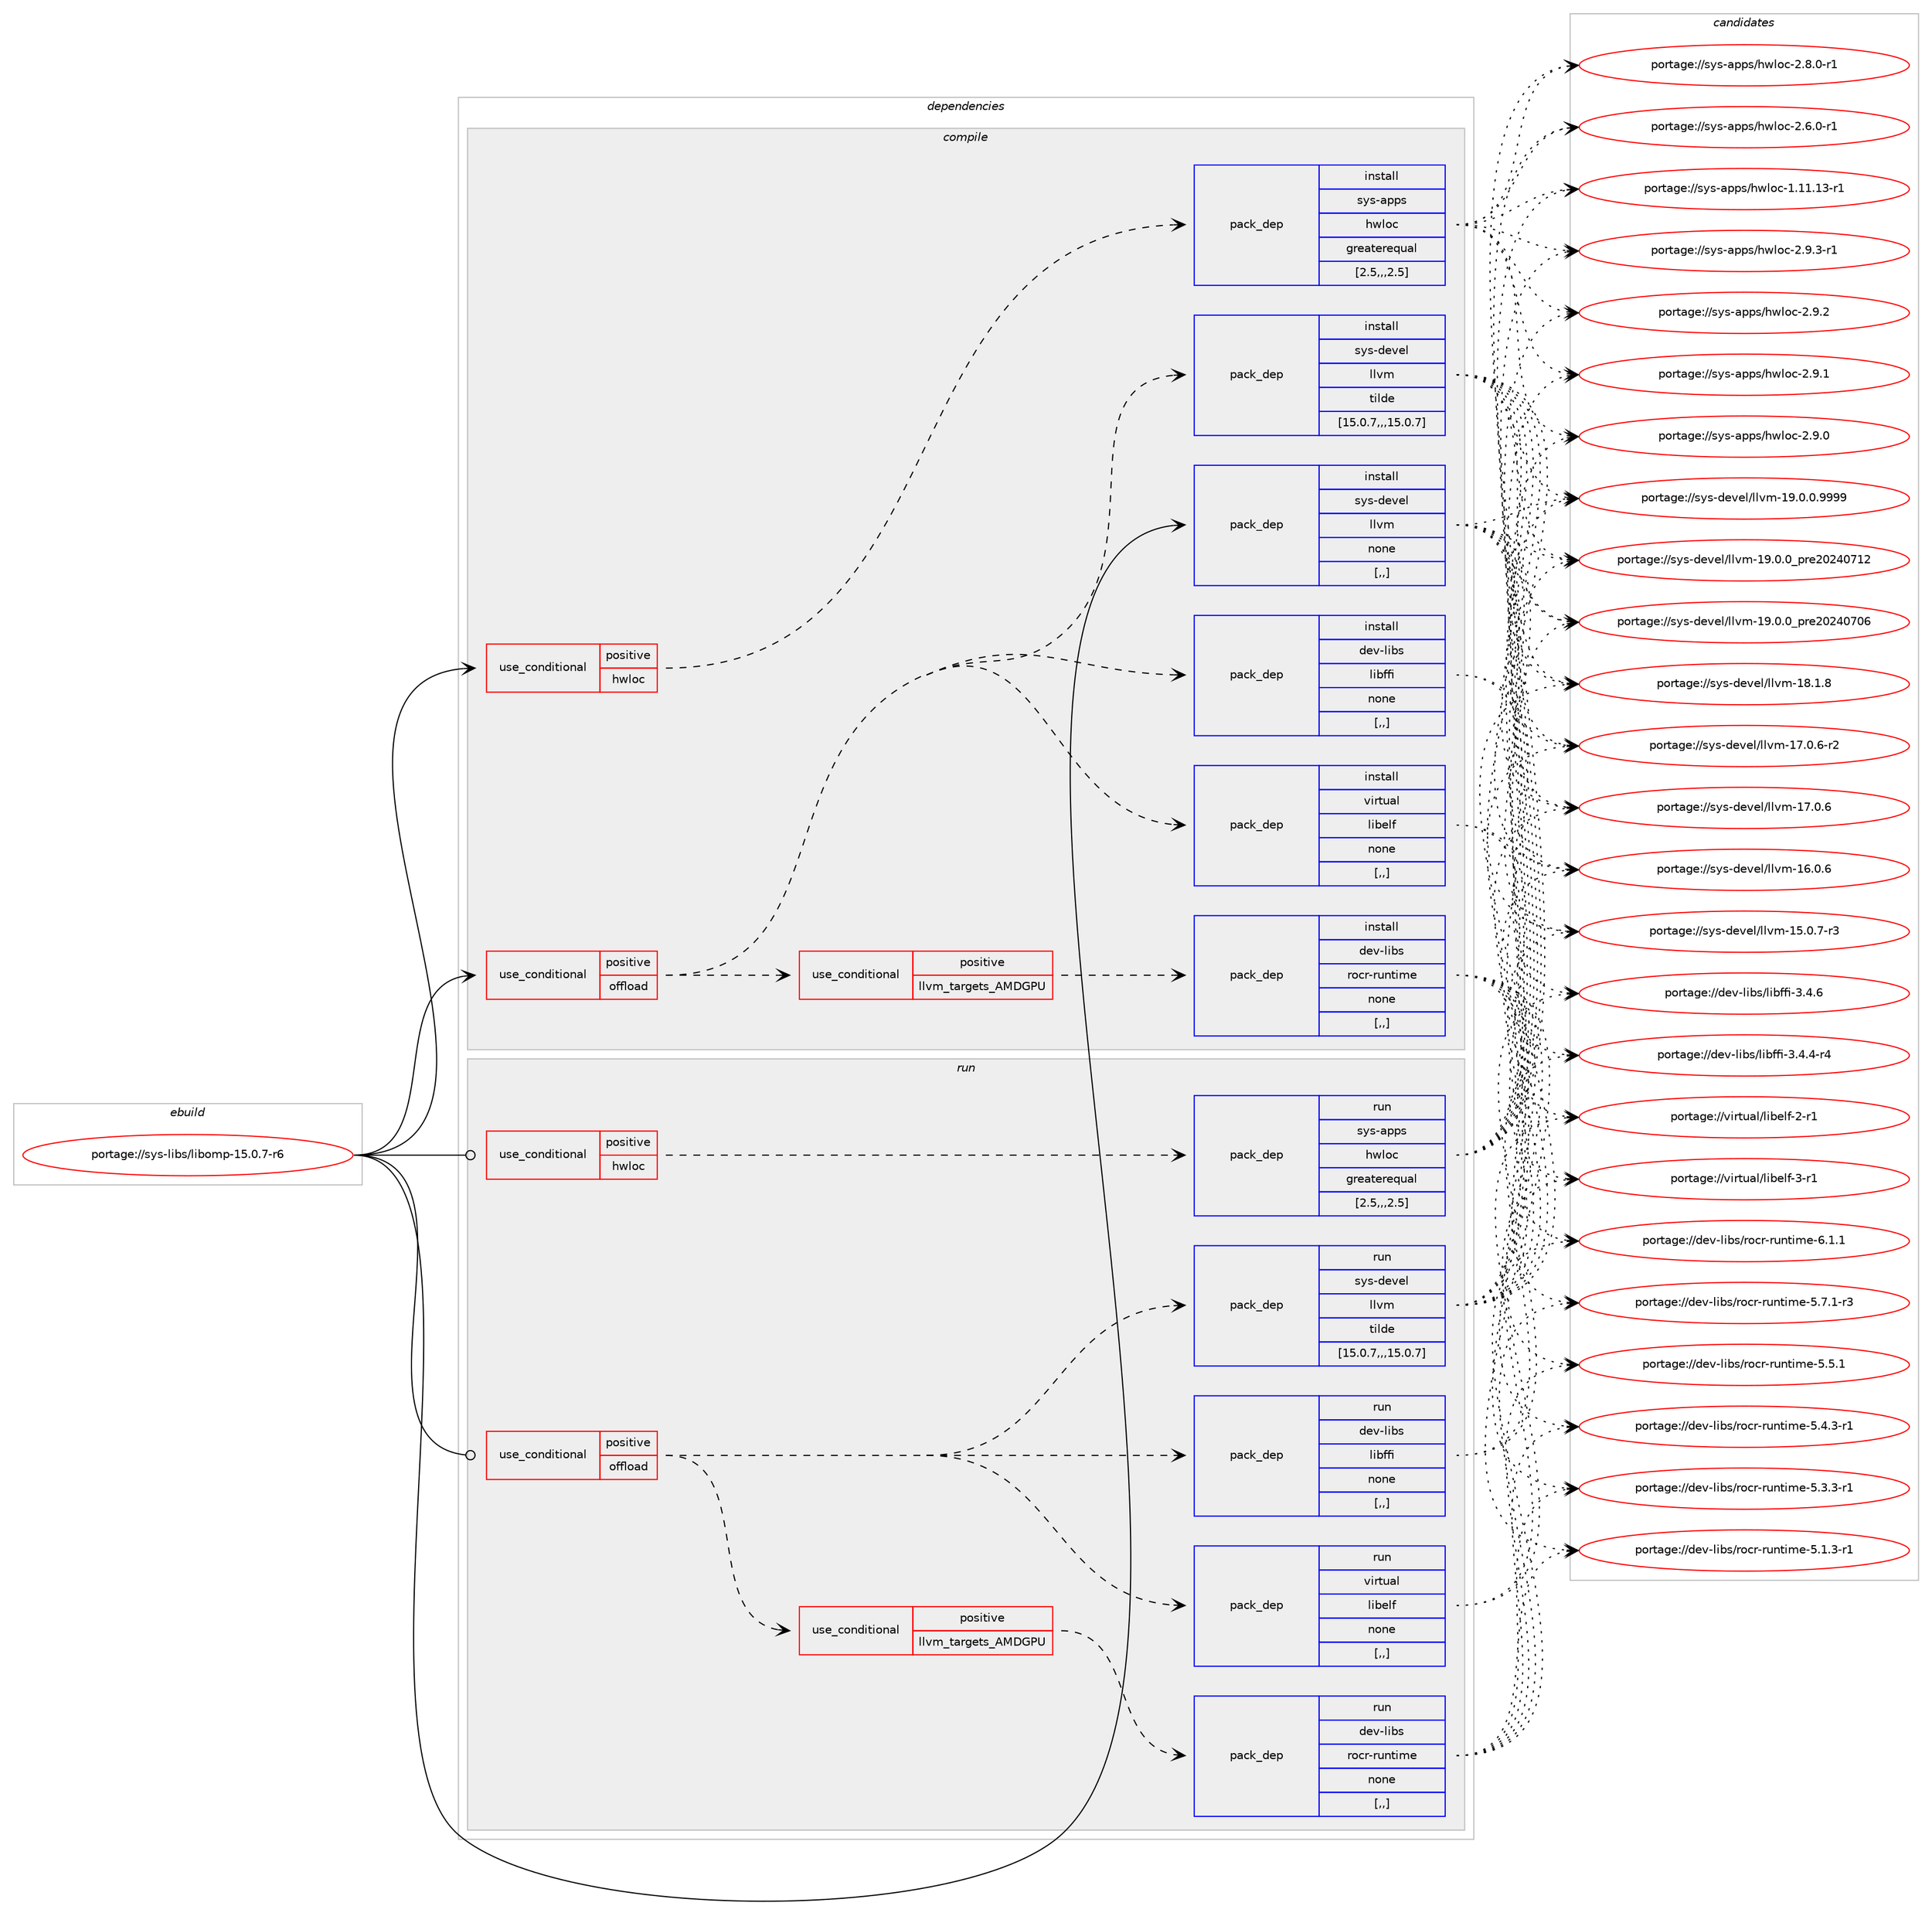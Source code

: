 digraph prolog {

# *************
# Graph options
# *************

newrank=true;
concentrate=true;
compound=true;
graph [rankdir=LR,fontname=Helvetica,fontsize=10,ranksep=1.5];#, ranksep=2.5, nodesep=0.2];
edge  [arrowhead=vee];
node  [fontname=Helvetica,fontsize=10];

# **********
# The ebuild
# **********

subgraph cluster_leftcol {
color=gray;
label=<<i>ebuild</i>>;
id [label="portage://sys-libs/libomp-15.0.7-r6", color=red, width=4, href="../sys-libs/libomp-15.0.7-r6.svg"];
}

# ****************
# The dependencies
# ****************

subgraph cluster_midcol {
color=gray;
label=<<i>dependencies</i>>;
subgraph cluster_compile {
fillcolor="#eeeeee";
style=filled;
label=<<i>compile</i>>;
subgraph cond117029 {
dependency438914 [label=<<TABLE BORDER="0" CELLBORDER="1" CELLSPACING="0" CELLPADDING="4"><TR><TD ROWSPAN="3" CELLPADDING="10">use_conditional</TD></TR><TR><TD>positive</TD></TR><TR><TD>hwloc</TD></TR></TABLE>>, shape=none, color=red];
subgraph pack318880 {
dependency438915 [label=<<TABLE BORDER="0" CELLBORDER="1" CELLSPACING="0" CELLPADDING="4" WIDTH="220"><TR><TD ROWSPAN="6" CELLPADDING="30">pack_dep</TD></TR><TR><TD WIDTH="110">install</TD></TR><TR><TD>sys-apps</TD></TR><TR><TD>hwloc</TD></TR><TR><TD>greaterequal</TD></TR><TR><TD>[2.5,,,2.5]</TD></TR></TABLE>>, shape=none, color=blue];
}
dependency438914:e -> dependency438915:w [weight=20,style="dashed",arrowhead="vee"];
}
id:e -> dependency438914:w [weight=20,style="solid",arrowhead="vee"];
subgraph cond117030 {
dependency438916 [label=<<TABLE BORDER="0" CELLBORDER="1" CELLSPACING="0" CELLPADDING="4"><TR><TD ROWSPAN="3" CELLPADDING="10">use_conditional</TD></TR><TR><TD>positive</TD></TR><TR><TD>offload</TD></TR></TABLE>>, shape=none, color=red];
subgraph pack318881 {
dependency438917 [label=<<TABLE BORDER="0" CELLBORDER="1" CELLSPACING="0" CELLPADDING="4" WIDTH="220"><TR><TD ROWSPAN="6" CELLPADDING="30">pack_dep</TD></TR><TR><TD WIDTH="110">install</TD></TR><TR><TD>virtual</TD></TR><TR><TD>libelf</TD></TR><TR><TD>none</TD></TR><TR><TD>[,,]</TD></TR></TABLE>>, shape=none, color=blue];
}
dependency438916:e -> dependency438917:w [weight=20,style="dashed",arrowhead="vee"];
subgraph pack318882 {
dependency438918 [label=<<TABLE BORDER="0" CELLBORDER="1" CELLSPACING="0" CELLPADDING="4" WIDTH="220"><TR><TD ROWSPAN="6" CELLPADDING="30">pack_dep</TD></TR><TR><TD WIDTH="110">install</TD></TR><TR><TD>dev-libs</TD></TR><TR><TD>libffi</TD></TR><TR><TD>none</TD></TR><TR><TD>[,,]</TD></TR></TABLE>>, shape=none, color=blue];
}
dependency438916:e -> dependency438918:w [weight=20,style="dashed",arrowhead="vee"];
subgraph pack318883 {
dependency438919 [label=<<TABLE BORDER="0" CELLBORDER="1" CELLSPACING="0" CELLPADDING="4" WIDTH="220"><TR><TD ROWSPAN="6" CELLPADDING="30">pack_dep</TD></TR><TR><TD WIDTH="110">install</TD></TR><TR><TD>sys-devel</TD></TR><TR><TD>llvm</TD></TR><TR><TD>tilde</TD></TR><TR><TD>[15.0.7,,,15.0.7]</TD></TR></TABLE>>, shape=none, color=blue];
}
dependency438916:e -> dependency438919:w [weight=20,style="dashed",arrowhead="vee"];
subgraph cond117031 {
dependency438920 [label=<<TABLE BORDER="0" CELLBORDER="1" CELLSPACING="0" CELLPADDING="4"><TR><TD ROWSPAN="3" CELLPADDING="10">use_conditional</TD></TR><TR><TD>positive</TD></TR><TR><TD>llvm_targets_AMDGPU</TD></TR></TABLE>>, shape=none, color=red];
subgraph pack318884 {
dependency438921 [label=<<TABLE BORDER="0" CELLBORDER="1" CELLSPACING="0" CELLPADDING="4" WIDTH="220"><TR><TD ROWSPAN="6" CELLPADDING="30">pack_dep</TD></TR><TR><TD WIDTH="110">install</TD></TR><TR><TD>dev-libs</TD></TR><TR><TD>rocr-runtime</TD></TR><TR><TD>none</TD></TR><TR><TD>[,,]</TD></TR></TABLE>>, shape=none, color=blue];
}
dependency438920:e -> dependency438921:w [weight=20,style="dashed",arrowhead="vee"];
}
dependency438916:e -> dependency438920:w [weight=20,style="dashed",arrowhead="vee"];
}
id:e -> dependency438916:w [weight=20,style="solid",arrowhead="vee"];
subgraph pack318885 {
dependency438922 [label=<<TABLE BORDER="0" CELLBORDER="1" CELLSPACING="0" CELLPADDING="4" WIDTH="220"><TR><TD ROWSPAN="6" CELLPADDING="30">pack_dep</TD></TR><TR><TD WIDTH="110">install</TD></TR><TR><TD>sys-devel</TD></TR><TR><TD>llvm</TD></TR><TR><TD>none</TD></TR><TR><TD>[,,]</TD></TR></TABLE>>, shape=none, color=blue];
}
id:e -> dependency438922:w [weight=20,style="solid",arrowhead="vee"];
}
subgraph cluster_compileandrun {
fillcolor="#eeeeee";
style=filled;
label=<<i>compile and run</i>>;
}
subgraph cluster_run {
fillcolor="#eeeeee";
style=filled;
label=<<i>run</i>>;
subgraph cond117032 {
dependency438923 [label=<<TABLE BORDER="0" CELLBORDER="1" CELLSPACING="0" CELLPADDING="4"><TR><TD ROWSPAN="3" CELLPADDING="10">use_conditional</TD></TR><TR><TD>positive</TD></TR><TR><TD>hwloc</TD></TR></TABLE>>, shape=none, color=red];
subgraph pack318886 {
dependency438924 [label=<<TABLE BORDER="0" CELLBORDER="1" CELLSPACING="0" CELLPADDING="4" WIDTH="220"><TR><TD ROWSPAN="6" CELLPADDING="30">pack_dep</TD></TR><TR><TD WIDTH="110">run</TD></TR><TR><TD>sys-apps</TD></TR><TR><TD>hwloc</TD></TR><TR><TD>greaterequal</TD></TR><TR><TD>[2.5,,,2.5]</TD></TR></TABLE>>, shape=none, color=blue];
}
dependency438923:e -> dependency438924:w [weight=20,style="dashed",arrowhead="vee"];
}
id:e -> dependency438923:w [weight=20,style="solid",arrowhead="odot"];
subgraph cond117033 {
dependency438925 [label=<<TABLE BORDER="0" CELLBORDER="1" CELLSPACING="0" CELLPADDING="4"><TR><TD ROWSPAN="3" CELLPADDING="10">use_conditional</TD></TR><TR><TD>positive</TD></TR><TR><TD>offload</TD></TR></TABLE>>, shape=none, color=red];
subgraph pack318887 {
dependency438926 [label=<<TABLE BORDER="0" CELLBORDER="1" CELLSPACING="0" CELLPADDING="4" WIDTH="220"><TR><TD ROWSPAN="6" CELLPADDING="30">pack_dep</TD></TR><TR><TD WIDTH="110">run</TD></TR><TR><TD>virtual</TD></TR><TR><TD>libelf</TD></TR><TR><TD>none</TD></TR><TR><TD>[,,]</TD></TR></TABLE>>, shape=none, color=blue];
}
dependency438925:e -> dependency438926:w [weight=20,style="dashed",arrowhead="vee"];
subgraph pack318888 {
dependency438927 [label=<<TABLE BORDER="0" CELLBORDER="1" CELLSPACING="0" CELLPADDING="4" WIDTH="220"><TR><TD ROWSPAN="6" CELLPADDING="30">pack_dep</TD></TR><TR><TD WIDTH="110">run</TD></TR><TR><TD>dev-libs</TD></TR><TR><TD>libffi</TD></TR><TR><TD>none</TD></TR><TR><TD>[,,]</TD></TR></TABLE>>, shape=none, color=blue];
}
dependency438925:e -> dependency438927:w [weight=20,style="dashed",arrowhead="vee"];
subgraph pack318889 {
dependency438928 [label=<<TABLE BORDER="0" CELLBORDER="1" CELLSPACING="0" CELLPADDING="4" WIDTH="220"><TR><TD ROWSPAN="6" CELLPADDING="30">pack_dep</TD></TR><TR><TD WIDTH="110">run</TD></TR><TR><TD>sys-devel</TD></TR><TR><TD>llvm</TD></TR><TR><TD>tilde</TD></TR><TR><TD>[15.0.7,,,15.0.7]</TD></TR></TABLE>>, shape=none, color=blue];
}
dependency438925:e -> dependency438928:w [weight=20,style="dashed",arrowhead="vee"];
subgraph cond117034 {
dependency438929 [label=<<TABLE BORDER="0" CELLBORDER="1" CELLSPACING="0" CELLPADDING="4"><TR><TD ROWSPAN="3" CELLPADDING="10">use_conditional</TD></TR><TR><TD>positive</TD></TR><TR><TD>llvm_targets_AMDGPU</TD></TR></TABLE>>, shape=none, color=red];
subgraph pack318890 {
dependency438930 [label=<<TABLE BORDER="0" CELLBORDER="1" CELLSPACING="0" CELLPADDING="4" WIDTH="220"><TR><TD ROWSPAN="6" CELLPADDING="30">pack_dep</TD></TR><TR><TD WIDTH="110">run</TD></TR><TR><TD>dev-libs</TD></TR><TR><TD>rocr-runtime</TD></TR><TR><TD>none</TD></TR><TR><TD>[,,]</TD></TR></TABLE>>, shape=none, color=blue];
}
dependency438929:e -> dependency438930:w [weight=20,style="dashed",arrowhead="vee"];
}
dependency438925:e -> dependency438929:w [weight=20,style="dashed",arrowhead="vee"];
}
id:e -> dependency438925:w [weight=20,style="solid",arrowhead="odot"];
}
}

# **************
# The candidates
# **************

subgraph cluster_choices {
rank=same;
color=gray;
label=<<i>candidates</i>>;

subgraph choice318880 {
color=black;
nodesep=1;
choice115121115459711211211547104119108111994550465746514511449 [label="portage://sys-apps/hwloc-2.9.3-r1", color=red, width=4,href="../sys-apps/hwloc-2.9.3-r1.svg"];
choice11512111545971121121154710411910811199455046574650 [label="portage://sys-apps/hwloc-2.9.2", color=red, width=4,href="../sys-apps/hwloc-2.9.2.svg"];
choice11512111545971121121154710411910811199455046574649 [label="portage://sys-apps/hwloc-2.9.1", color=red, width=4,href="../sys-apps/hwloc-2.9.1.svg"];
choice11512111545971121121154710411910811199455046574648 [label="portage://sys-apps/hwloc-2.9.0", color=red, width=4,href="../sys-apps/hwloc-2.9.0.svg"];
choice115121115459711211211547104119108111994550465646484511449 [label="portage://sys-apps/hwloc-2.8.0-r1", color=red, width=4,href="../sys-apps/hwloc-2.8.0-r1.svg"];
choice115121115459711211211547104119108111994550465446484511449 [label="portage://sys-apps/hwloc-2.6.0-r1", color=red, width=4,href="../sys-apps/hwloc-2.6.0-r1.svg"];
choice1151211154597112112115471041191081119945494649494649514511449 [label="portage://sys-apps/hwloc-1.11.13-r1", color=red, width=4,href="../sys-apps/hwloc-1.11.13-r1.svg"];
dependency438915:e -> choice115121115459711211211547104119108111994550465746514511449:w [style=dotted,weight="100"];
dependency438915:e -> choice11512111545971121121154710411910811199455046574650:w [style=dotted,weight="100"];
dependency438915:e -> choice11512111545971121121154710411910811199455046574649:w [style=dotted,weight="100"];
dependency438915:e -> choice11512111545971121121154710411910811199455046574648:w [style=dotted,weight="100"];
dependency438915:e -> choice115121115459711211211547104119108111994550465646484511449:w [style=dotted,weight="100"];
dependency438915:e -> choice115121115459711211211547104119108111994550465446484511449:w [style=dotted,weight="100"];
dependency438915:e -> choice1151211154597112112115471041191081119945494649494649514511449:w [style=dotted,weight="100"];
}
subgraph choice318881 {
color=black;
nodesep=1;
choice11810511411611797108471081059810110810245514511449 [label="portage://virtual/libelf-3-r1", color=red, width=4,href="../virtual/libelf-3-r1.svg"];
choice11810511411611797108471081059810110810245504511449 [label="portage://virtual/libelf-2-r1", color=red, width=4,href="../virtual/libelf-2-r1.svg"];
dependency438917:e -> choice11810511411611797108471081059810110810245514511449:w [style=dotted,weight="100"];
dependency438917:e -> choice11810511411611797108471081059810110810245504511449:w [style=dotted,weight="100"];
}
subgraph choice318882 {
color=black;
nodesep=1;
choice10010111845108105981154710810598102102105455146524654 [label="portage://dev-libs/libffi-3.4.6", color=red, width=4,href="../dev-libs/libffi-3.4.6.svg"];
choice100101118451081059811547108105981021021054551465246524511452 [label="portage://dev-libs/libffi-3.4.4-r4", color=red, width=4,href="../dev-libs/libffi-3.4.4-r4.svg"];
dependency438918:e -> choice10010111845108105981154710810598102102105455146524654:w [style=dotted,weight="100"];
dependency438918:e -> choice100101118451081059811547108105981021021054551465246524511452:w [style=dotted,weight="100"];
}
subgraph choice318883 {
color=black;
nodesep=1;
choice1151211154510010111810110847108108118109454957464846484657575757 [label="portage://sys-devel/llvm-19.0.0.9999", color=red, width=4,href="../sys-devel/llvm-19.0.0.9999.svg"];
choice115121115451001011181011084710810811810945495746484648951121141015048505248554950 [label="portage://sys-devel/llvm-19.0.0_pre20240712", color=red, width=4,href="../sys-devel/llvm-19.0.0_pre20240712.svg"];
choice115121115451001011181011084710810811810945495746484648951121141015048505248554854 [label="portage://sys-devel/llvm-19.0.0_pre20240706", color=red, width=4,href="../sys-devel/llvm-19.0.0_pre20240706.svg"];
choice115121115451001011181011084710810811810945495646494656 [label="portage://sys-devel/llvm-18.1.8", color=red, width=4,href="../sys-devel/llvm-18.1.8.svg"];
choice1151211154510010111810110847108108118109454955464846544511450 [label="portage://sys-devel/llvm-17.0.6-r2", color=red, width=4,href="../sys-devel/llvm-17.0.6-r2.svg"];
choice115121115451001011181011084710810811810945495546484654 [label="portage://sys-devel/llvm-17.0.6", color=red, width=4,href="../sys-devel/llvm-17.0.6.svg"];
choice115121115451001011181011084710810811810945495446484654 [label="portage://sys-devel/llvm-16.0.6", color=red, width=4,href="../sys-devel/llvm-16.0.6.svg"];
choice1151211154510010111810110847108108118109454953464846554511451 [label="portage://sys-devel/llvm-15.0.7-r3", color=red, width=4,href="../sys-devel/llvm-15.0.7-r3.svg"];
dependency438919:e -> choice1151211154510010111810110847108108118109454957464846484657575757:w [style=dotted,weight="100"];
dependency438919:e -> choice115121115451001011181011084710810811810945495746484648951121141015048505248554950:w [style=dotted,weight="100"];
dependency438919:e -> choice115121115451001011181011084710810811810945495746484648951121141015048505248554854:w [style=dotted,weight="100"];
dependency438919:e -> choice115121115451001011181011084710810811810945495646494656:w [style=dotted,weight="100"];
dependency438919:e -> choice1151211154510010111810110847108108118109454955464846544511450:w [style=dotted,weight="100"];
dependency438919:e -> choice115121115451001011181011084710810811810945495546484654:w [style=dotted,weight="100"];
dependency438919:e -> choice115121115451001011181011084710810811810945495446484654:w [style=dotted,weight="100"];
dependency438919:e -> choice1151211154510010111810110847108108118109454953464846554511451:w [style=dotted,weight="100"];
}
subgraph choice318884 {
color=black;
nodesep=1;
choice1001011184510810598115471141119911445114117110116105109101455446494649 [label="portage://dev-libs/rocr-runtime-6.1.1", color=red, width=4,href="../dev-libs/rocr-runtime-6.1.1.svg"];
choice10010111845108105981154711411199114451141171101161051091014553465546494511451 [label="portage://dev-libs/rocr-runtime-5.7.1-r3", color=red, width=4,href="../dev-libs/rocr-runtime-5.7.1-r3.svg"];
choice1001011184510810598115471141119911445114117110116105109101455346534649 [label="portage://dev-libs/rocr-runtime-5.5.1", color=red, width=4,href="../dev-libs/rocr-runtime-5.5.1.svg"];
choice10010111845108105981154711411199114451141171101161051091014553465246514511449 [label="portage://dev-libs/rocr-runtime-5.4.3-r1", color=red, width=4,href="../dev-libs/rocr-runtime-5.4.3-r1.svg"];
choice10010111845108105981154711411199114451141171101161051091014553465146514511449 [label="portage://dev-libs/rocr-runtime-5.3.3-r1", color=red, width=4,href="../dev-libs/rocr-runtime-5.3.3-r1.svg"];
choice10010111845108105981154711411199114451141171101161051091014553464946514511449 [label="portage://dev-libs/rocr-runtime-5.1.3-r1", color=red, width=4,href="../dev-libs/rocr-runtime-5.1.3-r1.svg"];
dependency438921:e -> choice1001011184510810598115471141119911445114117110116105109101455446494649:w [style=dotted,weight="100"];
dependency438921:e -> choice10010111845108105981154711411199114451141171101161051091014553465546494511451:w [style=dotted,weight="100"];
dependency438921:e -> choice1001011184510810598115471141119911445114117110116105109101455346534649:w [style=dotted,weight="100"];
dependency438921:e -> choice10010111845108105981154711411199114451141171101161051091014553465246514511449:w [style=dotted,weight="100"];
dependency438921:e -> choice10010111845108105981154711411199114451141171101161051091014553465146514511449:w [style=dotted,weight="100"];
dependency438921:e -> choice10010111845108105981154711411199114451141171101161051091014553464946514511449:w [style=dotted,weight="100"];
}
subgraph choice318885 {
color=black;
nodesep=1;
choice1151211154510010111810110847108108118109454957464846484657575757 [label="portage://sys-devel/llvm-19.0.0.9999", color=red, width=4,href="../sys-devel/llvm-19.0.0.9999.svg"];
choice115121115451001011181011084710810811810945495746484648951121141015048505248554950 [label="portage://sys-devel/llvm-19.0.0_pre20240712", color=red, width=4,href="../sys-devel/llvm-19.0.0_pre20240712.svg"];
choice115121115451001011181011084710810811810945495746484648951121141015048505248554854 [label="portage://sys-devel/llvm-19.0.0_pre20240706", color=red, width=4,href="../sys-devel/llvm-19.0.0_pre20240706.svg"];
choice115121115451001011181011084710810811810945495646494656 [label="portage://sys-devel/llvm-18.1.8", color=red, width=4,href="../sys-devel/llvm-18.1.8.svg"];
choice1151211154510010111810110847108108118109454955464846544511450 [label="portage://sys-devel/llvm-17.0.6-r2", color=red, width=4,href="../sys-devel/llvm-17.0.6-r2.svg"];
choice115121115451001011181011084710810811810945495546484654 [label="portage://sys-devel/llvm-17.0.6", color=red, width=4,href="../sys-devel/llvm-17.0.6.svg"];
choice115121115451001011181011084710810811810945495446484654 [label="portage://sys-devel/llvm-16.0.6", color=red, width=4,href="../sys-devel/llvm-16.0.6.svg"];
choice1151211154510010111810110847108108118109454953464846554511451 [label="portage://sys-devel/llvm-15.0.7-r3", color=red, width=4,href="../sys-devel/llvm-15.0.7-r3.svg"];
dependency438922:e -> choice1151211154510010111810110847108108118109454957464846484657575757:w [style=dotted,weight="100"];
dependency438922:e -> choice115121115451001011181011084710810811810945495746484648951121141015048505248554950:w [style=dotted,weight="100"];
dependency438922:e -> choice115121115451001011181011084710810811810945495746484648951121141015048505248554854:w [style=dotted,weight="100"];
dependency438922:e -> choice115121115451001011181011084710810811810945495646494656:w [style=dotted,weight="100"];
dependency438922:e -> choice1151211154510010111810110847108108118109454955464846544511450:w [style=dotted,weight="100"];
dependency438922:e -> choice115121115451001011181011084710810811810945495546484654:w [style=dotted,weight="100"];
dependency438922:e -> choice115121115451001011181011084710810811810945495446484654:w [style=dotted,weight="100"];
dependency438922:e -> choice1151211154510010111810110847108108118109454953464846554511451:w [style=dotted,weight="100"];
}
subgraph choice318886 {
color=black;
nodesep=1;
choice115121115459711211211547104119108111994550465746514511449 [label="portage://sys-apps/hwloc-2.9.3-r1", color=red, width=4,href="../sys-apps/hwloc-2.9.3-r1.svg"];
choice11512111545971121121154710411910811199455046574650 [label="portage://sys-apps/hwloc-2.9.2", color=red, width=4,href="../sys-apps/hwloc-2.9.2.svg"];
choice11512111545971121121154710411910811199455046574649 [label="portage://sys-apps/hwloc-2.9.1", color=red, width=4,href="../sys-apps/hwloc-2.9.1.svg"];
choice11512111545971121121154710411910811199455046574648 [label="portage://sys-apps/hwloc-2.9.0", color=red, width=4,href="../sys-apps/hwloc-2.9.0.svg"];
choice115121115459711211211547104119108111994550465646484511449 [label="portage://sys-apps/hwloc-2.8.0-r1", color=red, width=4,href="../sys-apps/hwloc-2.8.0-r1.svg"];
choice115121115459711211211547104119108111994550465446484511449 [label="portage://sys-apps/hwloc-2.6.0-r1", color=red, width=4,href="../sys-apps/hwloc-2.6.0-r1.svg"];
choice1151211154597112112115471041191081119945494649494649514511449 [label="portage://sys-apps/hwloc-1.11.13-r1", color=red, width=4,href="../sys-apps/hwloc-1.11.13-r1.svg"];
dependency438924:e -> choice115121115459711211211547104119108111994550465746514511449:w [style=dotted,weight="100"];
dependency438924:e -> choice11512111545971121121154710411910811199455046574650:w [style=dotted,weight="100"];
dependency438924:e -> choice11512111545971121121154710411910811199455046574649:w [style=dotted,weight="100"];
dependency438924:e -> choice11512111545971121121154710411910811199455046574648:w [style=dotted,weight="100"];
dependency438924:e -> choice115121115459711211211547104119108111994550465646484511449:w [style=dotted,weight="100"];
dependency438924:e -> choice115121115459711211211547104119108111994550465446484511449:w [style=dotted,weight="100"];
dependency438924:e -> choice1151211154597112112115471041191081119945494649494649514511449:w [style=dotted,weight="100"];
}
subgraph choice318887 {
color=black;
nodesep=1;
choice11810511411611797108471081059810110810245514511449 [label="portage://virtual/libelf-3-r1", color=red, width=4,href="../virtual/libelf-3-r1.svg"];
choice11810511411611797108471081059810110810245504511449 [label="portage://virtual/libelf-2-r1", color=red, width=4,href="../virtual/libelf-2-r1.svg"];
dependency438926:e -> choice11810511411611797108471081059810110810245514511449:w [style=dotted,weight="100"];
dependency438926:e -> choice11810511411611797108471081059810110810245504511449:w [style=dotted,weight="100"];
}
subgraph choice318888 {
color=black;
nodesep=1;
choice10010111845108105981154710810598102102105455146524654 [label="portage://dev-libs/libffi-3.4.6", color=red, width=4,href="../dev-libs/libffi-3.4.6.svg"];
choice100101118451081059811547108105981021021054551465246524511452 [label="portage://dev-libs/libffi-3.4.4-r4", color=red, width=4,href="../dev-libs/libffi-3.4.4-r4.svg"];
dependency438927:e -> choice10010111845108105981154710810598102102105455146524654:w [style=dotted,weight="100"];
dependency438927:e -> choice100101118451081059811547108105981021021054551465246524511452:w [style=dotted,weight="100"];
}
subgraph choice318889 {
color=black;
nodesep=1;
choice1151211154510010111810110847108108118109454957464846484657575757 [label="portage://sys-devel/llvm-19.0.0.9999", color=red, width=4,href="../sys-devel/llvm-19.0.0.9999.svg"];
choice115121115451001011181011084710810811810945495746484648951121141015048505248554950 [label="portage://sys-devel/llvm-19.0.0_pre20240712", color=red, width=4,href="../sys-devel/llvm-19.0.0_pre20240712.svg"];
choice115121115451001011181011084710810811810945495746484648951121141015048505248554854 [label="portage://sys-devel/llvm-19.0.0_pre20240706", color=red, width=4,href="../sys-devel/llvm-19.0.0_pre20240706.svg"];
choice115121115451001011181011084710810811810945495646494656 [label="portage://sys-devel/llvm-18.1.8", color=red, width=4,href="../sys-devel/llvm-18.1.8.svg"];
choice1151211154510010111810110847108108118109454955464846544511450 [label="portage://sys-devel/llvm-17.0.6-r2", color=red, width=4,href="../sys-devel/llvm-17.0.6-r2.svg"];
choice115121115451001011181011084710810811810945495546484654 [label="portage://sys-devel/llvm-17.0.6", color=red, width=4,href="../sys-devel/llvm-17.0.6.svg"];
choice115121115451001011181011084710810811810945495446484654 [label="portage://sys-devel/llvm-16.0.6", color=red, width=4,href="../sys-devel/llvm-16.0.6.svg"];
choice1151211154510010111810110847108108118109454953464846554511451 [label="portage://sys-devel/llvm-15.0.7-r3", color=red, width=4,href="../sys-devel/llvm-15.0.7-r3.svg"];
dependency438928:e -> choice1151211154510010111810110847108108118109454957464846484657575757:w [style=dotted,weight="100"];
dependency438928:e -> choice115121115451001011181011084710810811810945495746484648951121141015048505248554950:w [style=dotted,weight="100"];
dependency438928:e -> choice115121115451001011181011084710810811810945495746484648951121141015048505248554854:w [style=dotted,weight="100"];
dependency438928:e -> choice115121115451001011181011084710810811810945495646494656:w [style=dotted,weight="100"];
dependency438928:e -> choice1151211154510010111810110847108108118109454955464846544511450:w [style=dotted,weight="100"];
dependency438928:e -> choice115121115451001011181011084710810811810945495546484654:w [style=dotted,weight="100"];
dependency438928:e -> choice115121115451001011181011084710810811810945495446484654:w [style=dotted,weight="100"];
dependency438928:e -> choice1151211154510010111810110847108108118109454953464846554511451:w [style=dotted,weight="100"];
}
subgraph choice318890 {
color=black;
nodesep=1;
choice1001011184510810598115471141119911445114117110116105109101455446494649 [label="portage://dev-libs/rocr-runtime-6.1.1", color=red, width=4,href="../dev-libs/rocr-runtime-6.1.1.svg"];
choice10010111845108105981154711411199114451141171101161051091014553465546494511451 [label="portage://dev-libs/rocr-runtime-5.7.1-r3", color=red, width=4,href="../dev-libs/rocr-runtime-5.7.1-r3.svg"];
choice1001011184510810598115471141119911445114117110116105109101455346534649 [label="portage://dev-libs/rocr-runtime-5.5.1", color=red, width=4,href="../dev-libs/rocr-runtime-5.5.1.svg"];
choice10010111845108105981154711411199114451141171101161051091014553465246514511449 [label="portage://dev-libs/rocr-runtime-5.4.3-r1", color=red, width=4,href="../dev-libs/rocr-runtime-5.4.3-r1.svg"];
choice10010111845108105981154711411199114451141171101161051091014553465146514511449 [label="portage://dev-libs/rocr-runtime-5.3.3-r1", color=red, width=4,href="../dev-libs/rocr-runtime-5.3.3-r1.svg"];
choice10010111845108105981154711411199114451141171101161051091014553464946514511449 [label="portage://dev-libs/rocr-runtime-5.1.3-r1", color=red, width=4,href="../dev-libs/rocr-runtime-5.1.3-r1.svg"];
dependency438930:e -> choice1001011184510810598115471141119911445114117110116105109101455446494649:w [style=dotted,weight="100"];
dependency438930:e -> choice10010111845108105981154711411199114451141171101161051091014553465546494511451:w [style=dotted,weight="100"];
dependency438930:e -> choice1001011184510810598115471141119911445114117110116105109101455346534649:w [style=dotted,weight="100"];
dependency438930:e -> choice10010111845108105981154711411199114451141171101161051091014553465246514511449:w [style=dotted,weight="100"];
dependency438930:e -> choice10010111845108105981154711411199114451141171101161051091014553465146514511449:w [style=dotted,weight="100"];
dependency438930:e -> choice10010111845108105981154711411199114451141171101161051091014553464946514511449:w [style=dotted,weight="100"];
}
}

}
